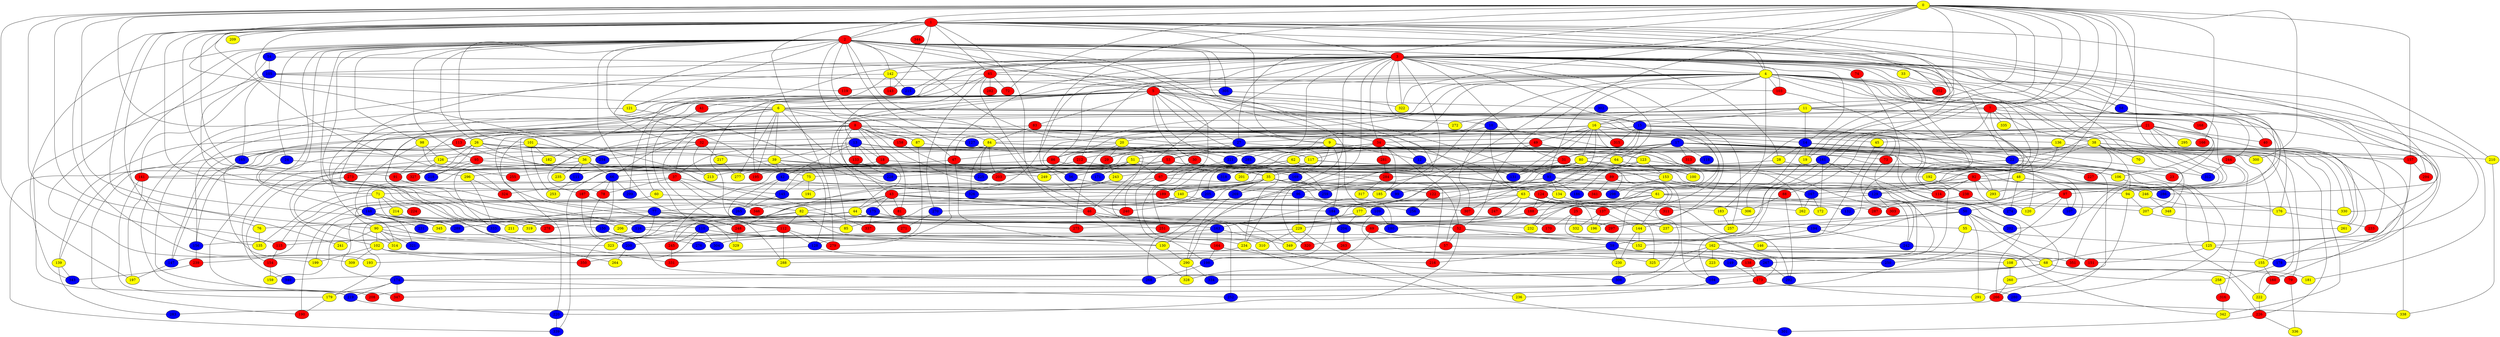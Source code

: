 graph {
0 [style = filled fillcolor = yellow];
1 [style = filled fillcolor = red];
2 [style = filled fillcolor = red];
3 [style = filled fillcolor = red];
4 [style = filled fillcolor = yellow];
5 [style = filled fillcolor = red];
6 [style = filled fillcolor = yellow];
7 [style = filled fillcolor = red];
8 [style = filled fillcolor = red];
9 [style = filled fillcolor = yellow];
10 [style = filled fillcolor = blue];
11 [style = filled fillcolor = yellow];
12 [style = filled fillcolor = blue];
13 [style = filled fillcolor = blue];
14 [style = filled fillcolor = blue];
15 [style = filled fillcolor = blue];
16 [style = filled fillcolor = yellow];
17 [style = filled fillcolor = blue];
18 [style = filled fillcolor = red];
19 [style = filled fillcolor = yellow];
20 [style = filled fillcolor = yellow];
21 [style = filled fillcolor = red];
22 [style = filled fillcolor = blue];
23 [style = filled fillcolor = red];
24 [style = filled fillcolor = blue];
25 [style = filled fillcolor = red];
26 [style = filled fillcolor = yellow];
27 [style = filled fillcolor = blue];
28 [style = filled fillcolor = yellow];
29 [style = filled fillcolor = red];
30 [style = filled fillcolor = red];
31 [style = filled fillcolor = red];
32 [style = filled fillcolor = red];
33 [style = filled fillcolor = yellow];
34 [style = filled fillcolor = red];
35 [style = filled fillcolor = yellow];
36 [style = filled fillcolor = yellow];
37 [style = filled fillcolor = red];
38 [style = filled fillcolor = yellow];
39 [style = filled fillcolor = yellow];
40 [style = filled fillcolor = red];
41 [style = filled fillcolor = red];
42 [style = filled fillcolor = blue];
43 [style = filled fillcolor = red];
44 [style = filled fillcolor = yellow];
45 [style = filled fillcolor = yellow];
46 [style = filled fillcolor = red];
47 [style = filled fillcolor = red];
48 [style = filled fillcolor = yellow];
49 [style = filled fillcolor = red];
50 [style = filled fillcolor = blue];
51 [style = filled fillcolor = yellow];
52 [style = filled fillcolor = red];
53 [style = filled fillcolor = red];
54 [style = filled fillcolor = blue];
55 [style = filled fillcolor = yellow];
56 [style = filled fillcolor = blue];
57 [style = filled fillcolor = red];
58 [style = filled fillcolor = blue];
59 [style = filled fillcolor = blue];
60 [style = filled fillcolor = yellow];
61 [style = filled fillcolor = yellow];
62 [style = filled fillcolor = yellow];
63 [style = filled fillcolor = yellow];
64 [style = filled fillcolor = yellow];
65 [style = filled fillcolor = red];
66 [style = filled fillcolor = blue];
67 [style = filled fillcolor = red];
68 [style = filled fillcolor = yellow];
69 [style = filled fillcolor = red];
70 [style = filled fillcolor = yellow];
71 [style = filled fillcolor = yellow];
72 [style = filled fillcolor = red];
73 [style = filled fillcolor = red];
74 [style = filled fillcolor = red];
75 [style = filled fillcolor = yellow];
76 [style = filled fillcolor = yellow];
77 [style = filled fillcolor = blue];
78 [style = filled fillcolor = red];
79 [style = filled fillcolor = red];
80 [style = filled fillcolor = yellow];
81 [style = filled fillcolor = red];
82 [style = filled fillcolor = yellow];
83 [style = filled fillcolor = red];
84 [style = filled fillcolor = yellow];
85 [style = filled fillcolor = yellow];
86 [style = filled fillcolor = red];
87 [style = filled fillcolor = yellow];
88 [style = filled fillcolor = red];
89 [style = filled fillcolor = red];
90 [style = filled fillcolor = yellow];
91 [style = filled fillcolor = red];
92 [style = filled fillcolor = red];
93 [style = filled fillcolor = blue];
94 [style = filled fillcolor = yellow];
95 [style = filled fillcolor = red];
96 [style = filled fillcolor = blue];
97 [style = filled fillcolor = red];
98 [style = filled fillcolor = yellow];
99 [style = filled fillcolor = blue];
100 [style = filled fillcolor = yellow];
101 [style = filled fillcolor = yellow];
102 [style = filled fillcolor = yellow];
103 [style = filled fillcolor = red];
104 [style = filled fillcolor = blue];
105 [style = filled fillcolor = blue];
106 [style = filled fillcolor = yellow];
107 [style = filled fillcolor = blue];
108 [style = filled fillcolor = yellow];
109 [style = filled fillcolor = blue];
110 [style = filled fillcolor = blue];
111 [style = filled fillcolor = blue];
112 [style = filled fillcolor = red];
113 [style = filled fillcolor = red];
114 [style = filled fillcolor = red];
115 [style = filled fillcolor = red];
116 [style = filled fillcolor = blue];
117 [style = filled fillcolor = yellow];
118 [style = filled fillcolor = blue];
119 [style = filled fillcolor = red];
120 [style = filled fillcolor = yellow];
121 [style = filled fillcolor = yellow];
122 [style = filled fillcolor = red];
123 [style = filled fillcolor = yellow];
124 [style = filled fillcolor = red];
125 [style = filled fillcolor = yellow];
126 [style = filled fillcolor = yellow];
127 [style = filled fillcolor = blue];
128 [style = filled fillcolor = blue];
129 [style = filled fillcolor = blue];
130 [style = filled fillcolor = yellow];
131 [style = filled fillcolor = blue];
132 [style = filled fillcolor = blue];
133 [style = filled fillcolor = red];
134 [style = filled fillcolor = yellow];
135 [style = filled fillcolor = yellow];
136 [style = filled fillcolor = yellow];
137 [style = filled fillcolor = red];
138 [style = filled fillcolor = red];
139 [style = filled fillcolor = yellow];
140 [style = filled fillcolor = yellow];
141 [style = filled fillcolor = red];
142 [style = filled fillcolor = yellow];
143 [style = filled fillcolor = red];
144 [style = filled fillcolor = yellow];
145 [style = filled fillcolor = blue];
146 [style = filled fillcolor = yellow];
147 [style = filled fillcolor = blue];
148 [style = filled fillcolor = blue];
149 [style = filled fillcolor = blue];
150 [style = filled fillcolor = blue];
151 [style = filled fillcolor = red];
152 [style = filled fillcolor = yellow];
153 [style = filled fillcolor = yellow];
154 [style = filled fillcolor = red];
155 [style = filled fillcolor = yellow];
156 [style = filled fillcolor = blue];
157 [style = filled fillcolor = red];
158 [style = filled fillcolor = red];
159 [style = filled fillcolor = yellow];
160 [style = filled fillcolor = red];
161 [style = filled fillcolor = blue];
162 [style = filled fillcolor = yellow];
163 [style = filled fillcolor = blue];
164 [style = filled fillcolor = red];
165 [style = filled fillcolor = blue];
166 [style = filled fillcolor = red];
167 [style = filled fillcolor = blue];
168 [style = filled fillcolor = red];
169 [style = filled fillcolor = blue];
170 [style = filled fillcolor = red];
171 [style = filled fillcolor = blue];
172 [style = filled fillcolor = yellow];
173 [style = filled fillcolor = red];
174 [style = filled fillcolor = blue];
175 [style = filled fillcolor = blue];
176 [style = filled fillcolor = yellow];
177 [style = filled fillcolor = yellow];
178 [style = filled fillcolor = blue];
179 [style = filled fillcolor = yellow];
180 [style = filled fillcolor = blue];
181 [style = filled fillcolor = yellow];
182 [style = filled fillcolor = yellow];
183 [style = filled fillcolor = yellow];
184 [style = filled fillcolor = blue];
185 [style = filled fillcolor = yellow];
186 [style = filled fillcolor = blue];
187 [style = filled fillcolor = red];
188 [style = filled fillcolor = red];
189 [style = filled fillcolor = red];
190 [style = filled fillcolor = red];
191 [style = filled fillcolor = yellow];
192 [style = filled fillcolor = yellow];
193 [style = filled fillcolor = yellow];
194 [style = filled fillcolor = blue];
195 [style = filled fillcolor = red];
196 [style = filled fillcolor = yellow];
197 [style = filled fillcolor = yellow];
198 [style = filled fillcolor = blue];
199 [style = filled fillcolor = yellow];
200 [style = filled fillcolor = blue];
201 [style = filled fillcolor = yellow];
202 [style = filled fillcolor = blue];
203 [style = filled fillcolor = red];
204 [style = filled fillcolor = blue];
205 [style = filled fillcolor = blue];
206 [style = filled fillcolor = yellow];
207 [style = filled fillcolor = yellow];
208 [style = filled fillcolor = red];
209 [style = filled fillcolor = yellow];
210 [style = filled fillcolor = yellow];
211 [style = filled fillcolor = yellow];
212 [style = filled fillcolor = red];
213 [style = filled fillcolor = yellow];
214 [style = filled fillcolor = yellow];
215 [style = filled fillcolor = blue];
216 [style = filled fillcolor = red];
217 [style = filled fillcolor = yellow];
218 [style = filled fillcolor = blue];
219 [style = filled fillcolor = blue];
220 [style = filled fillcolor = blue];
221 [style = filled fillcolor = blue];
222 [style = filled fillcolor = yellow];
223 [style = filled fillcolor = yellow];
224 [style = filled fillcolor = red];
225 [style = filled fillcolor = blue];
226 [style = filled fillcolor = red];
227 [style = filled fillcolor = red];
228 [style = filled fillcolor = blue];
229 [style = filled fillcolor = yellow];
230 [style = filled fillcolor = yellow];
231 [style = filled fillcolor = blue];
232 [style = filled fillcolor = yellow];
233 [style = filled fillcolor = red];
234 [style = filled fillcolor = yellow];
235 [style = filled fillcolor = yellow];
236 [style = filled fillcolor = yellow];
237 [style = filled fillcolor = yellow];
238 [style = filled fillcolor = red];
239 [style = filled fillcolor = red];
240 [style = filled fillcolor = red];
241 [style = filled fillcolor = yellow];
242 [style = filled fillcolor = blue];
243 [style = filled fillcolor = yellow];
244 [style = filled fillcolor = red];
245 [style = filled fillcolor = red];
246 [style = filled fillcolor = yellow];
247 [style = filled fillcolor = red];
248 [style = filled fillcolor = red];
249 [style = filled fillcolor = yellow];
250 [style = filled fillcolor = blue];
251 [style = filled fillcolor = red];
252 [style = filled fillcolor = blue];
253 [style = filled fillcolor = yellow];
254 [style = filled fillcolor = blue];
255 [style = filled fillcolor = red];
256 [style = filled fillcolor = blue];
257 [style = filled fillcolor = yellow];
258 [style = filled fillcolor = yellow];
259 [style = filled fillcolor = blue];
260 [style = filled fillcolor = yellow];
261 [style = filled fillcolor = yellow];
262 [style = filled fillcolor = yellow];
263 [style = filled fillcolor = red];
264 [style = filled fillcolor = yellow];
265 [style = filled fillcolor = blue];
266 [style = filled fillcolor = red];
267 [style = filled fillcolor = blue];
268 [style = filled fillcolor = blue];
269 [style = filled fillcolor = blue];
270 [style = filled fillcolor = blue];
271 [style = filled fillcolor = red];
272 [style = filled fillcolor = yellow];
273 [style = filled fillcolor = red];
274 [style = filled fillcolor = blue];
275 [style = filled fillcolor = red];
276 [style = filled fillcolor = blue];
277 [style = filled fillcolor = yellow];
278 [style = filled fillcolor = red];
279 [style = filled fillcolor = red];
280 [style = filled fillcolor = blue];
281 [style = filled fillcolor = red];
282 [style = filled fillcolor = red];
283 [style = filled fillcolor = blue];
284 [style = filled fillcolor = red];
285 [style = filled fillcolor = blue];
286 [style = filled fillcolor = blue];
287 [style = filled fillcolor = red];
288 [style = filled fillcolor = yellow];
289 [style = filled fillcolor = blue];
290 [style = filled fillcolor = yellow];
291 [style = filled fillcolor = yellow];
292 [style = filled fillcolor = blue];
293 [style = filled fillcolor = yellow];
294 [style = filled fillcolor = red];
295 [style = filled fillcolor = yellow];
296 [style = filled fillcolor = yellow];
297 [style = filled fillcolor = red];
298 [style = filled fillcolor = blue];
299 [style = filled fillcolor = blue];
300 [style = filled fillcolor = yellow];
301 [style = filled fillcolor = blue];
302 [style = filled fillcolor = blue];
303 [style = filled fillcolor = red];
304 [style = filled fillcolor = blue];
305 [style = filled fillcolor = blue];
306 [style = filled fillcolor = yellow];
307 [style = filled fillcolor = red];
308 [style = filled fillcolor = blue];
309 [style = filled fillcolor = yellow];
310 [style = filled fillcolor = yellow];
311 [style = filled fillcolor = red];
312 [style = filled fillcolor = blue];
313 [style = filled fillcolor = red];
314 [style = filled fillcolor = yellow];
315 [style = filled fillcolor = red];
316 [style = filled fillcolor = red];
317 [style = filled fillcolor = yellow];
318 [style = filled fillcolor = blue];
319 [style = filled fillcolor = yellow];
320 [style = filled fillcolor = red];
321 [style = filled fillcolor = blue];
322 [style = filled fillcolor = yellow];
323 [style = filled fillcolor = yellow];
324 [style = filled fillcolor = red];
325 [style = filled fillcolor = yellow];
326 [style = filled fillcolor = blue];
327 [style = filled fillcolor = red];
328 [style = filled fillcolor = yellow];
329 [style = filled fillcolor = yellow];
330 [style = filled fillcolor = yellow];
331 [style = filled fillcolor = red];
332 [style = filled fillcolor = yellow];
333 [style = filled fillcolor = blue];
334 [style = filled fillcolor = blue];
335 [style = filled fillcolor = yellow];
336 [style = filled fillcolor = yellow];
337 [style = filled fillcolor = red];
338 [style = filled fillcolor = yellow];
339 [style = filled fillcolor = blue];
340 [style = filled fillcolor = blue];
341 [style = filled fillcolor = red];
342 [style = filled fillcolor = yellow];
343 [style = filled fillcolor = blue];
344 [style = filled fillcolor = red];
345 [style = filled fillcolor = yellow];
346 [style = filled fillcolor = red];
347 [style = filled fillcolor = red];
348 [style = filled fillcolor = yellow];
349 [style = filled fillcolor = yellow];
350 [style = filled fillcolor = red];
351 [style = filled fillcolor = red];
352 [style = filled fillcolor = red];
1 -- 210;
0 -- 19;
0 -- 27;
0 -- 36;
0 -- 52;
0 -- 56;
0 -- 72;
0 -- 76;
0 -- 90;
0 -- 115;
0 -- 136;
0 -- 152;
0 -- 157;
0 -- 161;
0 -- 162;
0 -- 166;
0 -- 167;
0 -- 11;
0 -- 7;
0 -- 3;
0 -- 2;
0 -- 1;
0 -- 197;
0 -- 213;
0 -- 300;
0 -- 302;
0 -- 322;
1 -- 2;
1 -- 3;
1 -- 4;
1 -- 6;
1 -- 9;
1 -- 11;
1 -- 22;
1 -- 46;
1 -- 65;
1 -- 91;
1 -- 97;
1 -- 110;
1 -- 143;
1 -- 193;
1 -- 209;
1 -- 241;
1 -- 279;
1 -- 286;
1 -- 289;
1 -- 324;
1 -- 331;
1 -- 344;
1 -- 352;
2 -- 3;
2 -- 4;
2 -- 5;
2 -- 9;
2 -- 19;
2 -- 20;
2 -- 24;
2 -- 26;
2 -- 28;
2 -- 32;
2 -- 47;
2 -- 54;
2 -- 71;
2 -- 75;
2 -- 84;
2 -- 87;
2 -- 95;
2 -- 98;
2 -- 101;
2 -- 121;
2 -- 135;
2 -- 142;
2 -- 148;
2 -- 161;
2 -- 180;
2 -- 199;
2 -- 237;
2 -- 240;
2 -- 272;
2 -- 278;
2 -- 293;
2 -- 294;
2 -- 305;
2 -- 319;
2 -- 320;
2 -- 343;
3 -- 4;
3 -- 10;
3 -- 13;
3 -- 14;
3 -- 15;
3 -- 31;
3 -- 33;
3 -- 34;
3 -- 40;
3 -- 46;
3 -- 58;
3 -- 64;
3 -- 65;
3 -- 74;
3 -- 78;
3 -- 86;
3 -- 92;
3 -- 103;
3 -- 105;
3 -- 112;
3 -- 121;
3 -- 142;
3 -- 144;
3 -- 155;
3 -- 178;
3 -- 181;
3 -- 185;
3 -- 191;
3 -- 192;
3 -- 212;
3 -- 215;
3 -- 221;
3 -- 234;
3 -- 269;
3 -- 279;
3 -- 312;
3 -- 322;
3 -- 330;
4 -- 5;
4 -- 7;
4 -- 16;
4 -- 38;
4 -- 56;
4 -- 58;
4 -- 86;
4 -- 93;
4 -- 103;
4 -- 119;
4 -- 129;
4 -- 176;
4 -- 182;
4 -- 183;
4 -- 189;
4 -- 238;
4 -- 244;
4 -- 246;
4 -- 285;
4 -- 290;
4 -- 349;
4 -- 352;
5 -- 6;
5 -- 15;
5 -- 27;
5 -- 30;
5 -- 34;
5 -- 41;
5 -- 60;
5 -- 83;
5 -- 85;
5 -- 112;
5 -- 117;
5 -- 169;
5 -- 195;
5 -- 232;
5 -- 259;
5 -- 278;
5 -- 302;
6 -- 8;
6 -- 26;
6 -- 39;
6 -- 91;
6 -- 106;
6 -- 117;
6 -- 120;
6 -- 144;
6 -- 170;
6 -- 195;
6 -- 206;
6 -- 273;
6 -- 277;
7 -- 16;
7 -- 38;
7 -- 88;
7 -- 165;
7 -- 192;
7 -- 287;
7 -- 335;
8 -- 12;
8 -- 14;
8 -- 18;
8 -- 36;
8 -- 37;
8 -- 45;
8 -- 63;
8 -- 77;
8 -- 81;
8 -- 87;
8 -- 127;
8 -- 133;
8 -- 136;
8 -- 139;
8 -- 140;
8 -- 147;
8 -- 158;
8 -- 160;
8 -- 187;
8 -- 264;
8 -- 266;
8 -- 310;
9 -- 12;
9 -- 64;
9 -- 67;
9 -- 184;
9 -- 201;
9 -- 219;
10 -- 20;
10 -- 29;
10 -- 134;
10 -- 303;
10 -- 307;
11 -- 14;
11 -- 15;
11 -- 21;
11 -- 47;
11 -- 66;
11 -- 125;
11 -- 156;
11 -- 168;
11 -- 272;
12 -- 57;
13 -- 18;
13 -- 35;
13 -- 37;
13 -- 39;
13 -- 42;
13 -- 44;
13 -- 73;
13 -- 123;
13 -- 133;
13 -- 147;
13 -- 155;
13 -- 300;
14 -- 19;
14 -- 22;
14 -- 28;
14 -- 94;
14 -- 226;
14 -- 306;
15 -- 31;
15 -- 32;
15 -- 63;
15 -- 68;
15 -- 84;
15 -- 114;
15 -- 257;
15 -- 315;
15 -- 348;
16 -- 27;
16 -- 43;
16 -- 48;
16 -- 49;
16 -- 73;
16 -- 80;
16 -- 99;
16 -- 131;
16 -- 166;
16 -- 220;
16 -- 232;
16 -- 307;
16 -- 315;
17 -- 29;
17 -- 31;
17 -- 53;
17 -- 62;
17 -- 64;
17 -- 79;
17 -- 97;
17 -- 108;
17 -- 118;
17 -- 122;
17 -- 145;
17 -- 212;
17 -- 266;
17 -- 280;
17 -- 293;
17 -- 313;
18 -- 35;
18 -- 213;
19 -- 59;
20 -- 29;
20 -- 47;
20 -- 52;
20 -- 222;
20 -- 275;
21 -- 22;
21 -- 23;
21 -- 34;
21 -- 40;
21 -- 45;
21 -- 50;
21 -- 157;
21 -- 196;
21 -- 261;
21 -- 295;
22 -- 23;
22 -- 35;
22 -- 43;
22 -- 132;
24 -- 156;
24 -- 296;
25 -- 170;
25 -- 332;
25 -- 342;
26 -- 36;
26 -- 39;
26 -- 106;
26 -- 165;
26 -- 190;
26 -- 218;
26 -- 327;
26 -- 337;
26 -- 339;
26 -- 349;
27 -- 53;
27 -- 86;
27 -- 210;
28 -- 106;
28 -- 243;
29 -- 243;
30 -- 67;
30 -- 234;
31 -- 66;
31 -- 131;
31 -- 298;
32 -- 213;
32 -- 217;
32 -- 254;
32 -- 333;
32 -- 341;
33 -- 351;
34 -- 51;
34 -- 117;
34 -- 131;
34 -- 185;
34 -- 216;
34 -- 245;
34 -- 281;
35 -- 43;
35 -- 50;
35 -- 61;
35 -- 71;
35 -- 122;
35 -- 124;
35 -- 140;
35 -- 189;
35 -- 205;
35 -- 256;
35 -- 269;
36 -- 59;
36 -- 66;
36 -- 111;
36 -- 153;
36 -- 154;
36 -- 203;
36 -- 235;
37 -- 78;
37 -- 82;
37 -- 94;
37 -- 135;
37 -- 346;
38 -- 70;
38 -- 80;
38 -- 89;
38 -- 202;
38 -- 227;
38 -- 261;
38 -- 330;
38 -- 338;
39 -- 42;
39 -- 89;
39 -- 104;
39 -- 128;
39 -- 141;
39 -- 148;
39 -- 225;
41 -- 248;
42 -- 97;
42 -- 265;
42 -- 288;
43 -- 44;
43 -- 46;
43 -- 77;
43 -- 81;
43 -- 148;
43 -- 175;
43 -- 184;
43 -- 207;
43 -- 245;
43 -- 289;
44 -- 55;
44 -- 76;
44 -- 110;
44 -- 232;
44 -- 252;
44 -- 319;
45 -- 104;
46 -- 52;
46 -- 159;
46 -- 308;
46 -- 328;
47 -- 130;
47 -- 195;
48 -- 61;
48 -- 180;
48 -- 246;
48 -- 274;
48 -- 286;
49 -- 62;
49 -- 123;
49 -- 189;
49 -- 262;
49 -- 320;
50 -- 55;
50 -- 68;
50 -- 151;
50 -- 194;
50 -- 202;
50 -- 237;
50 -- 291;
50 -- 304;
51 -- 56;
51 -- 67;
51 -- 129;
51 -- 171;
51 -- 249;
51 -- 273;
52 -- 57;
52 -- 59;
52 -- 162;
52 -- 220;
53 -- 75;
53 -- 91;
53 -- 114;
53 -- 167;
53 -- 225;
53 -- 240;
53 -- 312;
53 -- 339;
54 -- 93;
54 -- 105;
54 -- 211;
55 -- 125;
55 -- 250;
56 -- 96;
57 -- 68;
57 -- 147;
58 -- 94;
58 -- 233;
59 -- 108;
59 -- 216;
59 -- 230;
59 -- 267;
60 -- 239;
60 -- 311;
61 -- 82;
61 -- 137;
61 -- 176;
61 -- 275;
61 -- 287;
62 -- 85;
62 -- 92;
62 -- 203;
62 -- 286;
62 -- 327;
63 -- 69;
63 -- 137;
63 -- 173;
63 -- 177;
63 -- 247;
63 -- 306;
63 -- 323;
63 -- 325;
64 -- 93;
64 -- 100;
65 -- 69;
65 -- 72;
65 -- 90;
65 -- 103;
65 -- 113;
65 -- 270;
65 -- 282;
66 -- 78;
66 -- 150;
66 -- 187;
66 -- 299;
67 -- 99;
67 -- 198;
67 -- 248;
68 -- 79;
68 -- 104;
68 -- 174;
68 -- 181;
68 -- 226;
68 -- 340;
69 -- 152;
69 -- 328;
71 -- 115;
71 -- 214;
71 -- 224;
71 -- 345;
73 -- 149;
74 -- 162;
75 -- 145;
75 -- 191;
76 -- 135;
77 -- 85;
77 -- 90;
77 -- 206;
77 -- 248;
77 -- 275;
77 -- 350;
78 -- 200;
79 -- 336;
80 -- 100;
80 -- 107;
80 -- 111;
80 -- 163;
80 -- 192;
80 -- 284;
80 -- 324;
81 -- 271;
82 -- 112;
82 -- 164;
82 -- 211;
82 -- 251;
82 -- 323;
83 -- 84;
83 -- 113;
83 -- 242;
84 -- 95;
84 -- 125;
84 -- 157;
84 -- 203;
84 -- 225;
84 -- 326;
86 -- 169;
86 -- 255;
87 -- 128;
87 -- 221;
88 -- 292;
88 -- 306;
89 -- 96;
89 -- 308;
89 -- 341;
90 -- 102;
90 -- 234;
90 -- 241;
90 -- 314;
90 -- 321;
90 -- 323;
91 -- 116;
92 -- 114;
92 -- 120;
92 -- 129;
92 -- 246;
92 -- 251;
92 -- 293;
93 -- 130;
93 -- 134;
93 -- 167;
93 -- 186;
93 -- 314;
94 -- 207;
94 -- 291;
95 -- 102;
95 -- 218;
95 -- 284;
96 -- 109;
96 -- 132;
96 -- 229;
96 -- 270;
97 -- 107;
97 -- 120;
97 -- 252;
98 -- 126;
98 -- 255;
98 -- 276;
101 -- 126;
101 -- 182;
101 -- 253;
101 -- 254;
102 -- 149;
102 -- 155;
102 -- 199;
102 -- 309;
102 -- 350;
103 -- 267;
104 -- 236;
105 -- 119;
105 -- 141;
105 -- 165;
105 -- 208;
105 -- 305;
106 -- 207;
108 -- 260;
109 -- 116;
109 -- 180;
109 -- 325;
110 -- 146;
110 -- 245;
110 -- 304;
110 -- 350;
111 -- 253;
112 -- 115;
112 -- 128;
112 -- 279;
112 -- 288;
113 -- 139;
113 -- 145;
115 -- 154;
116 -- 130;
116 -- 156;
117 -- 153;
117 -- 176;
117 -- 205;
117 -- 318;
121 -- 326;
121 -- 347;
122 -- 256;
123 -- 153;
123 -- 184;
123 -- 186;
123 -- 201;
123 -- 222;
124 -- 183;
124 -- 188;
124 -- 196;
125 -- 151;
125 -- 178;
126 -- 228;
126 -- 327;
126 -- 340;
127 -- 285;
128 -- 138;
128 -- 193;
129 -- 138;
129 -- 188;
129 -- 242;
129 -- 303;
130 -- 290;
133 -- 228;
134 -- 188;
134 -- 292;
136 -- 341;
136 -- 342;
137 -- 144;
137 -- 196;
137 -- 332;
138 -- 173;
139 -- 283;
139 -- 343;
140 -- 307;
140 -- 346;
141 -- 179;
141 -- 185;
141 -- 197;
142 -- 143;
142 -- 215;
142 -- 219;
142 -- 299;
144 -- 152;
144 -- 230;
145 -- 265;
146 -- 351;
147 -- 197;
148 -- 150;
148 -- 163;
148 -- 174;
148 -- 194;
148 -- 199;
148 -- 231;
148 -- 321;
148 -- 333;
148 -- 345;
149 -- 173;
150 -- 268;
150 -- 304;
153 -- 202;
153 -- 298;
154 -- 159;
155 -- 160;
156 -- 239;
157 -- 178;
157 -- 294;
158 -- 249;
160 -- 222;
161 -- 172;
161 -- 227;
161 -- 228;
161 -- 260;
161 -- 277;
161 -- 297;
162 -- 223;
162 -- 250;
162 -- 325;
162 -- 347;
163 -- 164;
163 -- 200;
163 -- 349;
164 -- 198;
164 -- 216;
165 -- 309;
167 -- 172;
167 -- 262;
169 -- 259;
169 -- 268;
173 -- 208;
173 -- 280;
173 -- 291;
174 -- 179;
174 -- 219;
174 -- 252;
174 -- 347;
175 -- 278;
175 -- 297;
175 -- 337;
176 -- 233;
177 -- 179;
177 -- 204;
178 -- 258;
179 -- 190;
183 -- 257;
184 -- 198;
184 -- 204;
187 -- 200;
187 -- 329;
188 -- 229;
189 -- 190;
189 -- 262;
192 -- 238;
194 -- 242;
194 -- 320;
198 -- 268;
200 -- 264;
204 -- 263;
205 -- 240;
207 -- 261;
210 -- 338;
212 -- 259;
212 -- 296;
214 -- 289;
217 -- 277;
219 -- 220;
220 -- 339;
221 -- 251;
222 -- 226;
226 -- 301;
226 -- 336;
229 -- 236;
229 -- 276;
229 -- 310;
230 -- 308;
234 -- 301;
234 -- 331;
238 -- 274;
238 -- 311;
239 -- 343;
242 -- 258;
242 -- 288;
243 -- 326;
244 -- 312;
244 -- 316;
245 -- 331;
246 -- 330;
246 -- 348;
248 -- 329;
258 -- 316;
260 -- 266;
266 -- 283;
266 -- 338;
267 -- 292;
267 -- 334;
269 -- 290;
270 -- 271;
273 -- 314;
281 -- 284;
284 -- 317;
290 -- 328;
290 -- 334;
296 -- 324;
296 -- 333;
305 -- 322;
316 -- 342;
}
